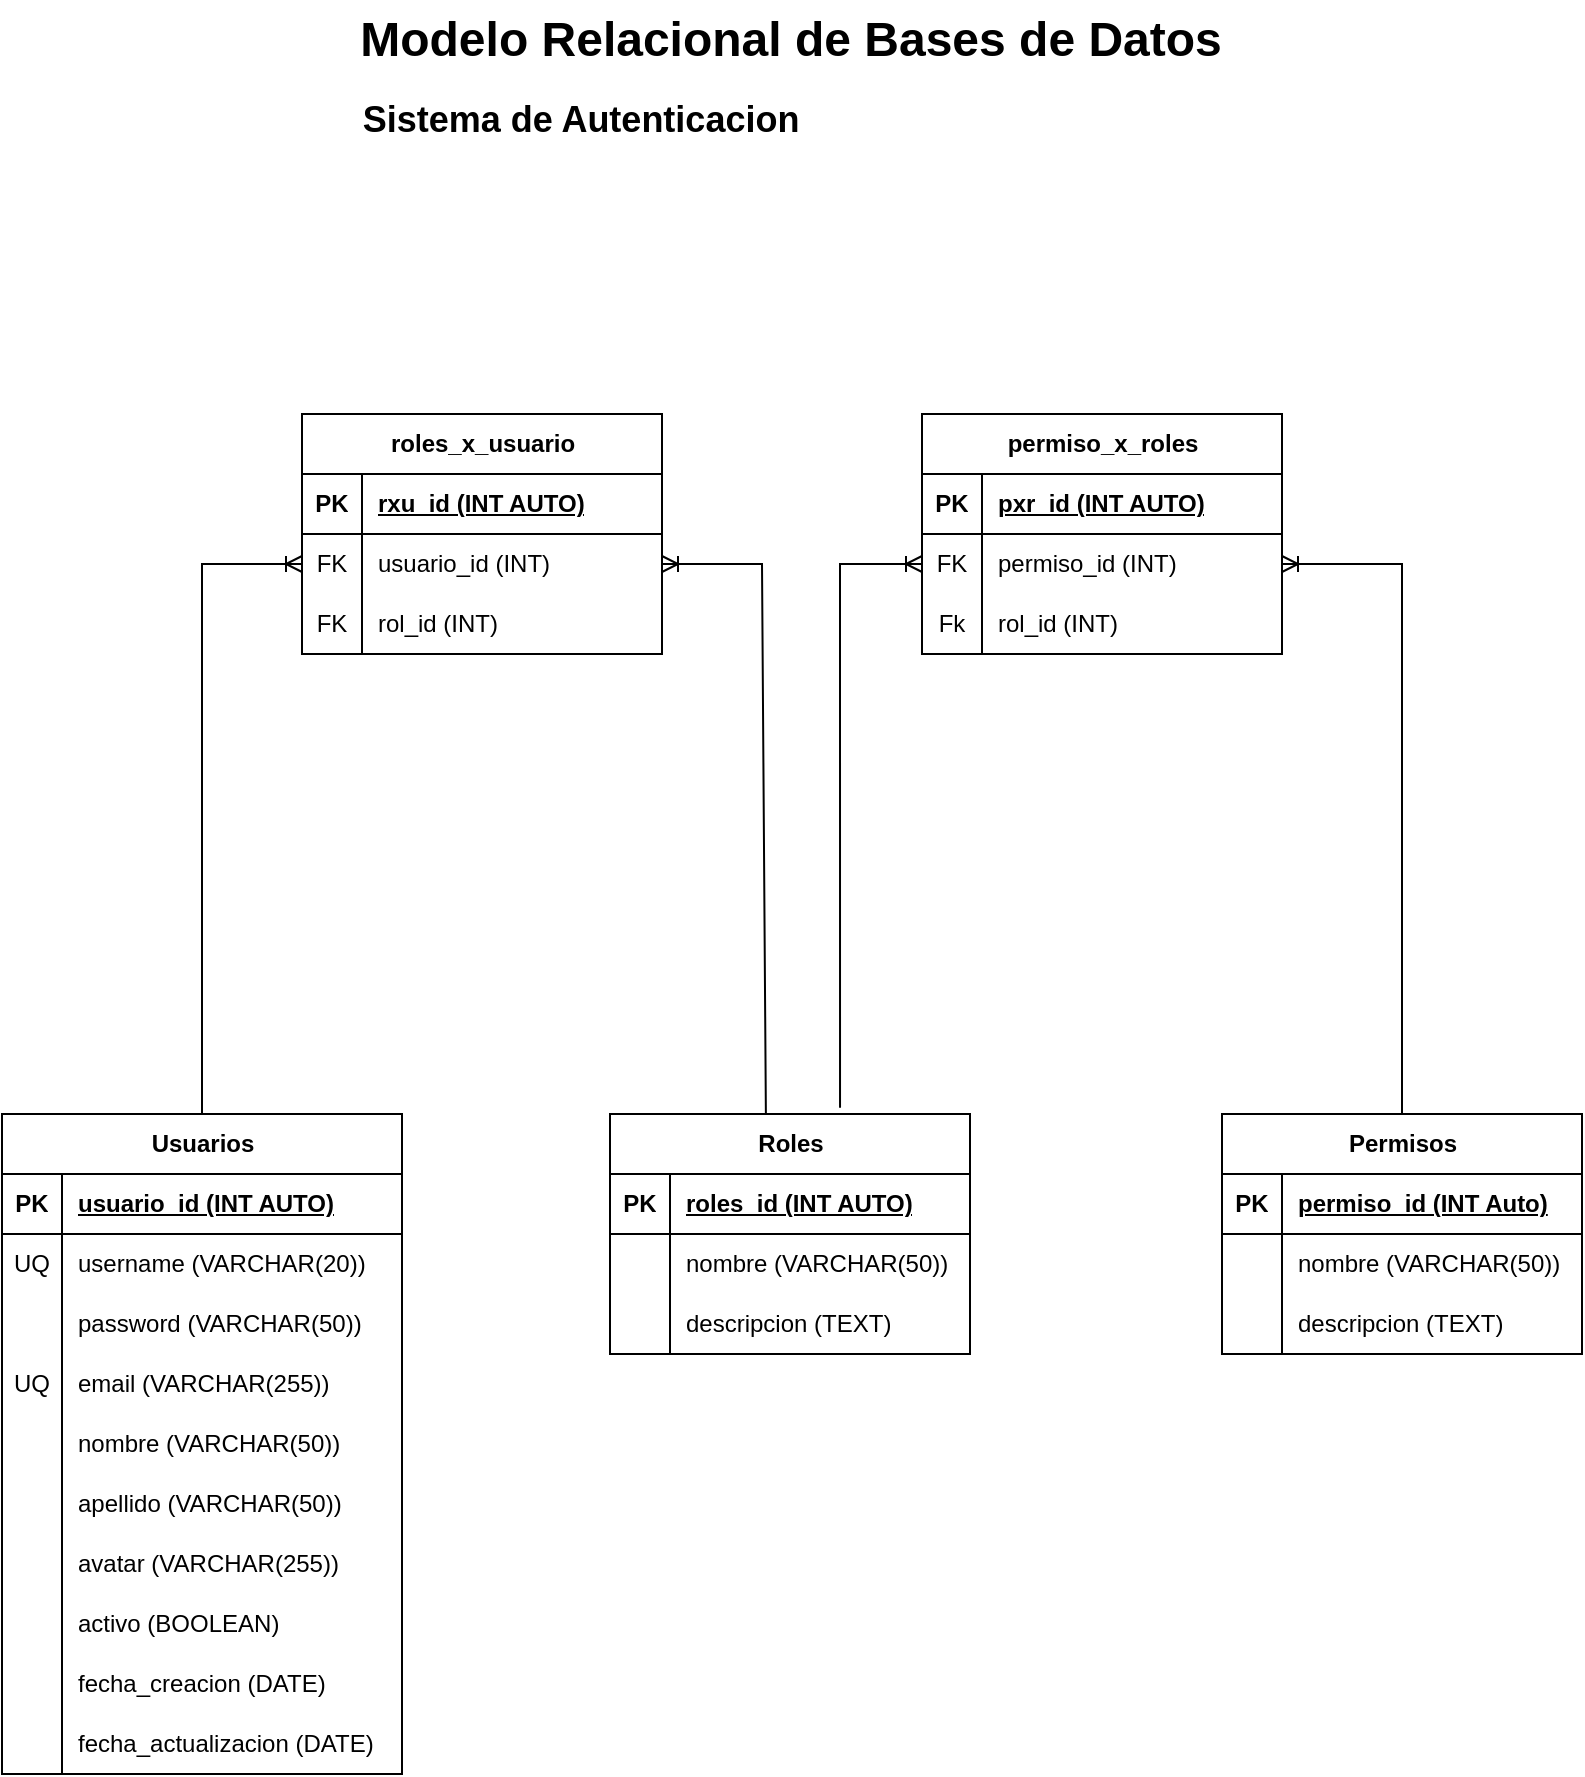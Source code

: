 <mxfile version="21.5.0" type="device">
  <diagram name="Página-1" id="HRkpvFOLM3i3v4NbCdB6">
    <mxGraphModel dx="1111" dy="746" grid="1" gridSize="10" guides="1" tooltips="1" connect="1" arrows="1" fold="1" page="1" pageScale="1" pageWidth="827" pageHeight="1169" math="0" shadow="0">
      <root>
        <mxCell id="0" />
        <mxCell id="1" parent="0" />
        <mxCell id="r4TksvU6u_70R4QVuM4p-1" value="&lt;font style=&quot;font-size: 24px;&quot;&gt;&lt;b&gt;Modelo Relacional de Bases de Datos&lt;/b&gt;&lt;/font&gt;" style="text;html=1;align=center;verticalAlign=middle;resizable=0;points=[];autosize=1;strokeColor=none;fillColor=none;" vertex="1" parent="1">
          <mxGeometry x="189" y="13" width="450" height="40" as="geometry" />
        </mxCell>
        <mxCell id="r4TksvU6u_70R4QVuM4p-2" value="&lt;b&gt;&lt;font style=&quot;font-size: 18px;&quot;&gt;Sistema de Autenticacion&lt;/font&gt;&lt;/b&gt;" style="text;html=1;align=center;verticalAlign=middle;resizable=0;points=[];autosize=1;strokeColor=none;fillColor=none;" vertex="1" parent="1">
          <mxGeometry x="189" y="53" width="240" height="40" as="geometry" />
        </mxCell>
        <mxCell id="r4TksvU6u_70R4QVuM4p-3" value="roles_x_usuario" style="shape=table;startSize=30;container=1;collapsible=1;childLayout=tableLayout;fixedRows=1;rowLines=0;fontStyle=1;align=center;resizeLast=1;html=1;" vertex="1" parent="1">
          <mxGeometry x="170" y="220" width="180" height="120" as="geometry" />
        </mxCell>
        <mxCell id="r4TksvU6u_70R4QVuM4p-4" value="" style="shape=tableRow;horizontal=0;startSize=0;swimlaneHead=0;swimlaneBody=0;fillColor=none;collapsible=0;dropTarget=0;points=[[0,0.5],[1,0.5]];portConstraint=eastwest;top=0;left=0;right=0;bottom=1;" vertex="1" parent="r4TksvU6u_70R4QVuM4p-3">
          <mxGeometry y="30" width="180" height="30" as="geometry" />
        </mxCell>
        <mxCell id="r4TksvU6u_70R4QVuM4p-5" value="PK" style="shape=partialRectangle;connectable=0;fillColor=none;top=0;left=0;bottom=0;right=0;fontStyle=1;overflow=hidden;whiteSpace=wrap;html=1;" vertex="1" parent="r4TksvU6u_70R4QVuM4p-4">
          <mxGeometry width="30" height="30" as="geometry">
            <mxRectangle width="30" height="30" as="alternateBounds" />
          </mxGeometry>
        </mxCell>
        <mxCell id="r4TksvU6u_70R4QVuM4p-6" value="rxu_id (INT AUTO)" style="shape=partialRectangle;connectable=0;fillColor=none;top=0;left=0;bottom=0;right=0;align=left;spacingLeft=6;fontStyle=5;overflow=hidden;whiteSpace=wrap;html=1;" vertex="1" parent="r4TksvU6u_70R4QVuM4p-4">
          <mxGeometry x="30" width="150" height="30" as="geometry">
            <mxRectangle width="150" height="30" as="alternateBounds" />
          </mxGeometry>
        </mxCell>
        <mxCell id="r4TksvU6u_70R4QVuM4p-7" value="" style="shape=tableRow;horizontal=0;startSize=0;swimlaneHead=0;swimlaneBody=0;fillColor=none;collapsible=0;dropTarget=0;points=[[0,0.5],[1,0.5]];portConstraint=eastwest;top=0;left=0;right=0;bottom=0;" vertex="1" parent="r4TksvU6u_70R4QVuM4p-3">
          <mxGeometry y="60" width="180" height="30" as="geometry" />
        </mxCell>
        <mxCell id="r4TksvU6u_70R4QVuM4p-8" value="FK" style="shape=partialRectangle;connectable=0;fillColor=none;top=0;left=0;bottom=0;right=0;editable=1;overflow=hidden;whiteSpace=wrap;html=1;" vertex="1" parent="r4TksvU6u_70R4QVuM4p-7">
          <mxGeometry width="30" height="30" as="geometry">
            <mxRectangle width="30" height="30" as="alternateBounds" />
          </mxGeometry>
        </mxCell>
        <mxCell id="r4TksvU6u_70R4QVuM4p-9" value="usuario_id (INT)" style="shape=partialRectangle;connectable=0;fillColor=none;top=0;left=0;bottom=0;right=0;align=left;spacingLeft=6;overflow=hidden;whiteSpace=wrap;html=1;" vertex="1" parent="r4TksvU6u_70R4QVuM4p-7">
          <mxGeometry x="30" width="150" height="30" as="geometry">
            <mxRectangle width="150" height="30" as="alternateBounds" />
          </mxGeometry>
        </mxCell>
        <mxCell id="r4TksvU6u_70R4QVuM4p-10" value="" style="shape=tableRow;horizontal=0;startSize=0;swimlaneHead=0;swimlaneBody=0;fillColor=none;collapsible=0;dropTarget=0;points=[[0,0.5],[1,0.5]];portConstraint=eastwest;top=0;left=0;right=0;bottom=0;" vertex="1" parent="r4TksvU6u_70R4QVuM4p-3">
          <mxGeometry y="90" width="180" height="30" as="geometry" />
        </mxCell>
        <mxCell id="r4TksvU6u_70R4QVuM4p-11" value="FK" style="shape=partialRectangle;connectable=0;fillColor=none;top=0;left=0;bottom=0;right=0;editable=1;overflow=hidden;whiteSpace=wrap;html=1;" vertex="1" parent="r4TksvU6u_70R4QVuM4p-10">
          <mxGeometry width="30" height="30" as="geometry">
            <mxRectangle width="30" height="30" as="alternateBounds" />
          </mxGeometry>
        </mxCell>
        <mxCell id="r4TksvU6u_70R4QVuM4p-12" value="rol_id (INT)" style="shape=partialRectangle;connectable=0;fillColor=none;top=0;left=0;bottom=0;right=0;align=left;spacingLeft=6;overflow=hidden;whiteSpace=wrap;html=1;" vertex="1" parent="r4TksvU6u_70R4QVuM4p-10">
          <mxGeometry x="30" width="150" height="30" as="geometry">
            <mxRectangle width="150" height="30" as="alternateBounds" />
          </mxGeometry>
        </mxCell>
        <mxCell id="r4TksvU6u_70R4QVuM4p-16" value="Permisos" style="shape=table;startSize=30;container=1;collapsible=1;childLayout=tableLayout;fixedRows=1;rowLines=0;fontStyle=1;align=center;resizeLast=1;html=1;" vertex="1" parent="1">
          <mxGeometry x="630" y="570" width="180" height="120" as="geometry" />
        </mxCell>
        <mxCell id="r4TksvU6u_70R4QVuM4p-17" value="" style="shape=tableRow;horizontal=0;startSize=0;swimlaneHead=0;swimlaneBody=0;fillColor=none;collapsible=0;dropTarget=0;points=[[0,0.5],[1,0.5]];portConstraint=eastwest;top=0;left=0;right=0;bottom=1;" vertex="1" parent="r4TksvU6u_70R4QVuM4p-16">
          <mxGeometry y="30" width="180" height="30" as="geometry" />
        </mxCell>
        <mxCell id="r4TksvU6u_70R4QVuM4p-18" value="PK" style="shape=partialRectangle;connectable=0;fillColor=none;top=0;left=0;bottom=0;right=0;fontStyle=1;overflow=hidden;whiteSpace=wrap;html=1;" vertex="1" parent="r4TksvU6u_70R4QVuM4p-17">
          <mxGeometry width="30" height="30" as="geometry">
            <mxRectangle width="30" height="30" as="alternateBounds" />
          </mxGeometry>
        </mxCell>
        <mxCell id="r4TksvU6u_70R4QVuM4p-19" value="permiso_id (INT Auto)" style="shape=partialRectangle;connectable=0;fillColor=none;top=0;left=0;bottom=0;right=0;align=left;spacingLeft=6;fontStyle=5;overflow=hidden;whiteSpace=wrap;html=1;" vertex="1" parent="r4TksvU6u_70R4QVuM4p-17">
          <mxGeometry x="30" width="150" height="30" as="geometry">
            <mxRectangle width="150" height="30" as="alternateBounds" />
          </mxGeometry>
        </mxCell>
        <mxCell id="r4TksvU6u_70R4QVuM4p-20" value="" style="shape=tableRow;horizontal=0;startSize=0;swimlaneHead=0;swimlaneBody=0;fillColor=none;collapsible=0;dropTarget=0;points=[[0,0.5],[1,0.5]];portConstraint=eastwest;top=0;left=0;right=0;bottom=0;" vertex="1" parent="r4TksvU6u_70R4QVuM4p-16">
          <mxGeometry y="60" width="180" height="30" as="geometry" />
        </mxCell>
        <mxCell id="r4TksvU6u_70R4QVuM4p-21" value="" style="shape=partialRectangle;connectable=0;fillColor=none;top=0;left=0;bottom=0;right=0;editable=1;overflow=hidden;whiteSpace=wrap;html=1;" vertex="1" parent="r4TksvU6u_70R4QVuM4p-20">
          <mxGeometry width="30" height="30" as="geometry">
            <mxRectangle width="30" height="30" as="alternateBounds" />
          </mxGeometry>
        </mxCell>
        <mxCell id="r4TksvU6u_70R4QVuM4p-22" value="nombre (VARCHAR(50))" style="shape=partialRectangle;connectable=0;fillColor=none;top=0;left=0;bottom=0;right=0;align=left;spacingLeft=6;overflow=hidden;whiteSpace=wrap;html=1;" vertex="1" parent="r4TksvU6u_70R4QVuM4p-20">
          <mxGeometry x="30" width="150" height="30" as="geometry">
            <mxRectangle width="150" height="30" as="alternateBounds" />
          </mxGeometry>
        </mxCell>
        <mxCell id="r4TksvU6u_70R4QVuM4p-23" value="" style="shape=tableRow;horizontal=0;startSize=0;swimlaneHead=0;swimlaneBody=0;fillColor=none;collapsible=0;dropTarget=0;points=[[0,0.5],[1,0.5]];portConstraint=eastwest;top=0;left=0;right=0;bottom=0;" vertex="1" parent="r4TksvU6u_70R4QVuM4p-16">
          <mxGeometry y="90" width="180" height="30" as="geometry" />
        </mxCell>
        <mxCell id="r4TksvU6u_70R4QVuM4p-24" value="" style="shape=partialRectangle;connectable=0;fillColor=none;top=0;left=0;bottom=0;right=0;editable=1;overflow=hidden;whiteSpace=wrap;html=1;" vertex="1" parent="r4TksvU6u_70R4QVuM4p-23">
          <mxGeometry width="30" height="30" as="geometry">
            <mxRectangle width="30" height="30" as="alternateBounds" />
          </mxGeometry>
        </mxCell>
        <mxCell id="r4TksvU6u_70R4QVuM4p-25" value="descripcion (TEXT)" style="shape=partialRectangle;connectable=0;fillColor=none;top=0;left=0;bottom=0;right=0;align=left;spacingLeft=6;overflow=hidden;whiteSpace=wrap;html=1;" vertex="1" parent="r4TksvU6u_70R4QVuM4p-23">
          <mxGeometry x="30" width="150" height="30" as="geometry">
            <mxRectangle width="150" height="30" as="alternateBounds" />
          </mxGeometry>
        </mxCell>
        <mxCell id="r4TksvU6u_70R4QVuM4p-29" value="Roles" style="shape=table;startSize=30;container=1;collapsible=1;childLayout=tableLayout;fixedRows=1;rowLines=0;fontStyle=1;align=center;resizeLast=1;html=1;" vertex="1" parent="1">
          <mxGeometry x="324" y="570" width="180" height="120" as="geometry" />
        </mxCell>
        <mxCell id="r4TksvU6u_70R4QVuM4p-30" value="" style="shape=tableRow;horizontal=0;startSize=0;swimlaneHead=0;swimlaneBody=0;fillColor=none;collapsible=0;dropTarget=0;points=[[0,0.5],[1,0.5]];portConstraint=eastwest;top=0;left=0;right=0;bottom=1;" vertex="1" parent="r4TksvU6u_70R4QVuM4p-29">
          <mxGeometry y="30" width="180" height="30" as="geometry" />
        </mxCell>
        <mxCell id="r4TksvU6u_70R4QVuM4p-31" value="PK" style="shape=partialRectangle;connectable=0;fillColor=none;top=0;left=0;bottom=0;right=0;fontStyle=1;overflow=hidden;whiteSpace=wrap;html=1;" vertex="1" parent="r4TksvU6u_70R4QVuM4p-30">
          <mxGeometry width="30" height="30" as="geometry">
            <mxRectangle width="30" height="30" as="alternateBounds" />
          </mxGeometry>
        </mxCell>
        <mxCell id="r4TksvU6u_70R4QVuM4p-32" value="roles_id (INT AUTO)" style="shape=partialRectangle;connectable=0;fillColor=none;top=0;left=0;bottom=0;right=0;align=left;spacingLeft=6;fontStyle=5;overflow=hidden;whiteSpace=wrap;html=1;" vertex="1" parent="r4TksvU6u_70R4QVuM4p-30">
          <mxGeometry x="30" width="150" height="30" as="geometry">
            <mxRectangle width="150" height="30" as="alternateBounds" />
          </mxGeometry>
        </mxCell>
        <mxCell id="r4TksvU6u_70R4QVuM4p-33" value="" style="shape=tableRow;horizontal=0;startSize=0;swimlaneHead=0;swimlaneBody=0;fillColor=none;collapsible=0;dropTarget=0;points=[[0,0.5],[1,0.5]];portConstraint=eastwest;top=0;left=0;right=0;bottom=0;" vertex="1" parent="r4TksvU6u_70R4QVuM4p-29">
          <mxGeometry y="60" width="180" height="30" as="geometry" />
        </mxCell>
        <mxCell id="r4TksvU6u_70R4QVuM4p-34" value="" style="shape=partialRectangle;connectable=0;fillColor=none;top=0;left=0;bottom=0;right=0;editable=1;overflow=hidden;whiteSpace=wrap;html=1;" vertex="1" parent="r4TksvU6u_70R4QVuM4p-33">
          <mxGeometry width="30" height="30" as="geometry">
            <mxRectangle width="30" height="30" as="alternateBounds" />
          </mxGeometry>
        </mxCell>
        <mxCell id="r4TksvU6u_70R4QVuM4p-35" value="nombre (VARCHAR(50))" style="shape=partialRectangle;connectable=0;fillColor=none;top=0;left=0;bottom=0;right=0;align=left;spacingLeft=6;overflow=hidden;whiteSpace=wrap;html=1;" vertex="1" parent="r4TksvU6u_70R4QVuM4p-33">
          <mxGeometry x="30" width="150" height="30" as="geometry">
            <mxRectangle width="150" height="30" as="alternateBounds" />
          </mxGeometry>
        </mxCell>
        <mxCell id="r4TksvU6u_70R4QVuM4p-36" value="" style="shape=tableRow;horizontal=0;startSize=0;swimlaneHead=0;swimlaneBody=0;fillColor=none;collapsible=0;dropTarget=0;points=[[0,0.5],[1,0.5]];portConstraint=eastwest;top=0;left=0;right=0;bottom=0;" vertex="1" parent="r4TksvU6u_70R4QVuM4p-29">
          <mxGeometry y="90" width="180" height="30" as="geometry" />
        </mxCell>
        <mxCell id="r4TksvU6u_70R4QVuM4p-37" value="" style="shape=partialRectangle;connectable=0;fillColor=none;top=0;left=0;bottom=0;right=0;editable=1;overflow=hidden;whiteSpace=wrap;html=1;" vertex="1" parent="r4TksvU6u_70R4QVuM4p-36">
          <mxGeometry width="30" height="30" as="geometry">
            <mxRectangle width="30" height="30" as="alternateBounds" />
          </mxGeometry>
        </mxCell>
        <mxCell id="r4TksvU6u_70R4QVuM4p-38" value="descripcion (TEXT)" style="shape=partialRectangle;connectable=0;fillColor=none;top=0;left=0;bottom=0;right=0;align=left;spacingLeft=6;overflow=hidden;whiteSpace=wrap;html=1;" vertex="1" parent="r4TksvU6u_70R4QVuM4p-36">
          <mxGeometry x="30" width="150" height="30" as="geometry">
            <mxRectangle width="150" height="30" as="alternateBounds" />
          </mxGeometry>
        </mxCell>
        <mxCell id="r4TksvU6u_70R4QVuM4p-42" value="Usuarios" style="shape=table;startSize=30;container=1;collapsible=1;childLayout=tableLayout;fixedRows=1;rowLines=0;fontStyle=1;align=center;resizeLast=1;html=1;" vertex="1" parent="1">
          <mxGeometry x="20" y="570" width="200" height="330" as="geometry" />
        </mxCell>
        <mxCell id="r4TksvU6u_70R4QVuM4p-43" value="" style="shape=tableRow;horizontal=0;startSize=0;swimlaneHead=0;swimlaneBody=0;fillColor=none;collapsible=0;dropTarget=0;points=[[0,0.5],[1,0.5]];portConstraint=eastwest;top=0;left=0;right=0;bottom=1;" vertex="1" parent="r4TksvU6u_70R4QVuM4p-42">
          <mxGeometry y="30" width="200" height="30" as="geometry" />
        </mxCell>
        <mxCell id="r4TksvU6u_70R4QVuM4p-44" value="PK" style="shape=partialRectangle;connectable=0;fillColor=none;top=0;left=0;bottom=0;right=0;fontStyle=1;overflow=hidden;whiteSpace=wrap;html=1;" vertex="1" parent="r4TksvU6u_70R4QVuM4p-43">
          <mxGeometry width="30" height="30" as="geometry">
            <mxRectangle width="30" height="30" as="alternateBounds" />
          </mxGeometry>
        </mxCell>
        <mxCell id="r4TksvU6u_70R4QVuM4p-45" value="usuario_id (INT AUTO)" style="shape=partialRectangle;connectable=0;fillColor=none;top=0;left=0;bottom=0;right=0;align=left;spacingLeft=6;fontStyle=5;overflow=hidden;whiteSpace=wrap;html=1;" vertex="1" parent="r4TksvU6u_70R4QVuM4p-43">
          <mxGeometry x="30" width="170" height="30" as="geometry">
            <mxRectangle width="170" height="30" as="alternateBounds" />
          </mxGeometry>
        </mxCell>
        <mxCell id="r4TksvU6u_70R4QVuM4p-46" value="" style="shape=tableRow;horizontal=0;startSize=0;swimlaneHead=0;swimlaneBody=0;fillColor=none;collapsible=0;dropTarget=0;points=[[0,0.5],[1,0.5]];portConstraint=eastwest;top=0;left=0;right=0;bottom=0;" vertex="1" parent="r4TksvU6u_70R4QVuM4p-42">
          <mxGeometry y="60" width="200" height="30" as="geometry" />
        </mxCell>
        <mxCell id="r4TksvU6u_70R4QVuM4p-47" value="UQ" style="shape=partialRectangle;connectable=0;fillColor=none;top=0;left=0;bottom=0;right=0;editable=1;overflow=hidden;whiteSpace=wrap;html=1;" vertex="1" parent="r4TksvU6u_70R4QVuM4p-46">
          <mxGeometry width="30" height="30" as="geometry">
            <mxRectangle width="30" height="30" as="alternateBounds" />
          </mxGeometry>
        </mxCell>
        <mxCell id="r4TksvU6u_70R4QVuM4p-48" value="username (VARCHAR(20))" style="shape=partialRectangle;connectable=0;fillColor=none;top=0;left=0;bottom=0;right=0;align=left;spacingLeft=6;overflow=hidden;whiteSpace=wrap;html=1;" vertex="1" parent="r4TksvU6u_70R4QVuM4p-46">
          <mxGeometry x="30" width="170" height="30" as="geometry">
            <mxRectangle width="170" height="30" as="alternateBounds" />
          </mxGeometry>
        </mxCell>
        <mxCell id="r4TksvU6u_70R4QVuM4p-49" value="" style="shape=tableRow;horizontal=0;startSize=0;swimlaneHead=0;swimlaneBody=0;fillColor=none;collapsible=0;dropTarget=0;points=[[0,0.5],[1,0.5]];portConstraint=eastwest;top=0;left=0;right=0;bottom=0;" vertex="1" parent="r4TksvU6u_70R4QVuM4p-42">
          <mxGeometry y="90" width="200" height="30" as="geometry" />
        </mxCell>
        <mxCell id="r4TksvU6u_70R4QVuM4p-50" value="" style="shape=partialRectangle;connectable=0;fillColor=none;top=0;left=0;bottom=0;right=0;editable=1;overflow=hidden;whiteSpace=wrap;html=1;" vertex="1" parent="r4TksvU6u_70R4QVuM4p-49">
          <mxGeometry width="30" height="30" as="geometry">
            <mxRectangle width="30" height="30" as="alternateBounds" />
          </mxGeometry>
        </mxCell>
        <mxCell id="r4TksvU6u_70R4QVuM4p-51" value="password (VARCHAR(50))" style="shape=partialRectangle;connectable=0;fillColor=none;top=0;left=0;bottom=0;right=0;align=left;spacingLeft=6;overflow=hidden;whiteSpace=wrap;html=1;" vertex="1" parent="r4TksvU6u_70R4QVuM4p-49">
          <mxGeometry x="30" width="170" height="30" as="geometry">
            <mxRectangle width="170" height="30" as="alternateBounds" />
          </mxGeometry>
        </mxCell>
        <mxCell id="r4TksvU6u_70R4QVuM4p-52" value="" style="shape=tableRow;horizontal=0;startSize=0;swimlaneHead=0;swimlaneBody=0;fillColor=none;collapsible=0;dropTarget=0;points=[[0,0.5],[1,0.5]];portConstraint=eastwest;top=0;left=0;right=0;bottom=0;" vertex="1" parent="r4TksvU6u_70R4QVuM4p-42">
          <mxGeometry y="120" width="200" height="30" as="geometry" />
        </mxCell>
        <mxCell id="r4TksvU6u_70R4QVuM4p-53" value="UQ" style="shape=partialRectangle;connectable=0;fillColor=none;top=0;left=0;bottom=0;right=0;editable=1;overflow=hidden;whiteSpace=wrap;html=1;" vertex="1" parent="r4TksvU6u_70R4QVuM4p-52">
          <mxGeometry width="30" height="30" as="geometry">
            <mxRectangle width="30" height="30" as="alternateBounds" />
          </mxGeometry>
        </mxCell>
        <mxCell id="r4TksvU6u_70R4QVuM4p-54" value="email (VARCHAR(255))" style="shape=partialRectangle;connectable=0;fillColor=none;top=0;left=0;bottom=0;right=0;align=left;spacingLeft=6;overflow=hidden;whiteSpace=wrap;html=1;" vertex="1" parent="r4TksvU6u_70R4QVuM4p-52">
          <mxGeometry x="30" width="170" height="30" as="geometry">
            <mxRectangle width="170" height="30" as="alternateBounds" />
          </mxGeometry>
        </mxCell>
        <mxCell id="r4TksvU6u_70R4QVuM4p-69" value="" style="shape=tableRow;horizontal=0;startSize=0;swimlaneHead=0;swimlaneBody=0;fillColor=none;collapsible=0;dropTarget=0;points=[[0,0.5],[1,0.5]];portConstraint=eastwest;top=0;left=0;right=0;bottom=0;" vertex="1" parent="r4TksvU6u_70R4QVuM4p-42">
          <mxGeometry y="150" width="200" height="30" as="geometry" />
        </mxCell>
        <mxCell id="r4TksvU6u_70R4QVuM4p-70" value="" style="shape=partialRectangle;connectable=0;fillColor=none;top=0;left=0;bottom=0;right=0;editable=1;overflow=hidden;whiteSpace=wrap;html=1;" vertex="1" parent="r4TksvU6u_70R4QVuM4p-69">
          <mxGeometry width="30" height="30" as="geometry">
            <mxRectangle width="30" height="30" as="alternateBounds" />
          </mxGeometry>
        </mxCell>
        <mxCell id="r4TksvU6u_70R4QVuM4p-71" value="nombre (VARCHAR(50))" style="shape=partialRectangle;connectable=0;fillColor=none;top=0;left=0;bottom=0;right=0;align=left;spacingLeft=6;overflow=hidden;whiteSpace=wrap;html=1;" vertex="1" parent="r4TksvU6u_70R4QVuM4p-69">
          <mxGeometry x="30" width="170" height="30" as="geometry">
            <mxRectangle width="170" height="30" as="alternateBounds" />
          </mxGeometry>
        </mxCell>
        <mxCell id="r4TksvU6u_70R4QVuM4p-72" value="" style="shape=tableRow;horizontal=0;startSize=0;swimlaneHead=0;swimlaneBody=0;fillColor=none;collapsible=0;dropTarget=0;points=[[0,0.5],[1,0.5]];portConstraint=eastwest;top=0;left=0;right=0;bottom=0;" vertex="1" parent="r4TksvU6u_70R4QVuM4p-42">
          <mxGeometry y="180" width="200" height="30" as="geometry" />
        </mxCell>
        <mxCell id="r4TksvU6u_70R4QVuM4p-73" value="" style="shape=partialRectangle;connectable=0;fillColor=none;top=0;left=0;bottom=0;right=0;editable=1;overflow=hidden;whiteSpace=wrap;html=1;" vertex="1" parent="r4TksvU6u_70R4QVuM4p-72">
          <mxGeometry width="30" height="30" as="geometry">
            <mxRectangle width="30" height="30" as="alternateBounds" />
          </mxGeometry>
        </mxCell>
        <mxCell id="r4TksvU6u_70R4QVuM4p-74" value="apellido (VARCHAR(50))" style="shape=partialRectangle;connectable=0;fillColor=none;top=0;left=0;bottom=0;right=0;align=left;spacingLeft=6;overflow=hidden;whiteSpace=wrap;html=1;" vertex="1" parent="r4TksvU6u_70R4QVuM4p-72">
          <mxGeometry x="30" width="170" height="30" as="geometry">
            <mxRectangle width="170" height="30" as="alternateBounds" />
          </mxGeometry>
        </mxCell>
        <mxCell id="r4TksvU6u_70R4QVuM4p-75" value="" style="shape=tableRow;horizontal=0;startSize=0;swimlaneHead=0;swimlaneBody=0;fillColor=none;collapsible=0;dropTarget=0;points=[[0,0.5],[1,0.5]];portConstraint=eastwest;top=0;left=0;right=0;bottom=0;" vertex="1" parent="r4TksvU6u_70R4QVuM4p-42">
          <mxGeometry y="210" width="200" height="30" as="geometry" />
        </mxCell>
        <mxCell id="r4TksvU6u_70R4QVuM4p-76" value="" style="shape=partialRectangle;connectable=0;fillColor=none;top=0;left=0;bottom=0;right=0;editable=1;overflow=hidden;whiteSpace=wrap;html=1;" vertex="1" parent="r4TksvU6u_70R4QVuM4p-75">
          <mxGeometry width="30" height="30" as="geometry">
            <mxRectangle width="30" height="30" as="alternateBounds" />
          </mxGeometry>
        </mxCell>
        <mxCell id="r4TksvU6u_70R4QVuM4p-77" value="avatar (VARCHAR(255))" style="shape=partialRectangle;connectable=0;fillColor=none;top=0;left=0;bottom=0;right=0;align=left;spacingLeft=6;overflow=hidden;whiteSpace=wrap;html=1;" vertex="1" parent="r4TksvU6u_70R4QVuM4p-75">
          <mxGeometry x="30" width="170" height="30" as="geometry">
            <mxRectangle width="170" height="30" as="alternateBounds" />
          </mxGeometry>
        </mxCell>
        <mxCell id="r4TksvU6u_70R4QVuM4p-78" value="" style="shape=tableRow;horizontal=0;startSize=0;swimlaneHead=0;swimlaneBody=0;fillColor=none;collapsible=0;dropTarget=0;points=[[0,0.5],[1,0.5]];portConstraint=eastwest;top=0;left=0;right=0;bottom=0;" vertex="1" parent="r4TksvU6u_70R4QVuM4p-42">
          <mxGeometry y="240" width="200" height="30" as="geometry" />
        </mxCell>
        <mxCell id="r4TksvU6u_70R4QVuM4p-79" value="" style="shape=partialRectangle;connectable=0;fillColor=none;top=0;left=0;bottom=0;right=0;editable=1;overflow=hidden;whiteSpace=wrap;html=1;" vertex="1" parent="r4TksvU6u_70R4QVuM4p-78">
          <mxGeometry width="30" height="30" as="geometry">
            <mxRectangle width="30" height="30" as="alternateBounds" />
          </mxGeometry>
        </mxCell>
        <mxCell id="r4TksvU6u_70R4QVuM4p-80" value="activo (BOOLEAN)" style="shape=partialRectangle;connectable=0;fillColor=none;top=0;left=0;bottom=0;right=0;align=left;spacingLeft=6;overflow=hidden;whiteSpace=wrap;html=1;" vertex="1" parent="r4TksvU6u_70R4QVuM4p-78">
          <mxGeometry x="30" width="170" height="30" as="geometry">
            <mxRectangle width="170" height="30" as="alternateBounds" />
          </mxGeometry>
        </mxCell>
        <mxCell id="r4TksvU6u_70R4QVuM4p-81" value="" style="shape=tableRow;horizontal=0;startSize=0;swimlaneHead=0;swimlaneBody=0;fillColor=none;collapsible=0;dropTarget=0;points=[[0,0.5],[1,0.5]];portConstraint=eastwest;top=0;left=0;right=0;bottom=0;" vertex="1" parent="r4TksvU6u_70R4QVuM4p-42">
          <mxGeometry y="270" width="200" height="30" as="geometry" />
        </mxCell>
        <mxCell id="r4TksvU6u_70R4QVuM4p-82" value="" style="shape=partialRectangle;connectable=0;fillColor=none;top=0;left=0;bottom=0;right=0;editable=1;overflow=hidden;whiteSpace=wrap;html=1;" vertex="1" parent="r4TksvU6u_70R4QVuM4p-81">
          <mxGeometry width="30" height="30" as="geometry">
            <mxRectangle width="30" height="30" as="alternateBounds" />
          </mxGeometry>
        </mxCell>
        <mxCell id="r4TksvU6u_70R4QVuM4p-83" value="fecha_creacion (DATE)" style="shape=partialRectangle;connectable=0;fillColor=none;top=0;left=0;bottom=0;right=0;align=left;spacingLeft=6;overflow=hidden;whiteSpace=wrap;html=1;" vertex="1" parent="r4TksvU6u_70R4QVuM4p-81">
          <mxGeometry x="30" width="170" height="30" as="geometry">
            <mxRectangle width="170" height="30" as="alternateBounds" />
          </mxGeometry>
        </mxCell>
        <mxCell id="r4TksvU6u_70R4QVuM4p-84" value="" style="shape=tableRow;horizontal=0;startSize=0;swimlaneHead=0;swimlaneBody=0;fillColor=none;collapsible=0;dropTarget=0;points=[[0,0.5],[1,0.5]];portConstraint=eastwest;top=0;left=0;right=0;bottom=0;" vertex="1" parent="r4TksvU6u_70R4QVuM4p-42">
          <mxGeometry y="300" width="200" height="30" as="geometry" />
        </mxCell>
        <mxCell id="r4TksvU6u_70R4QVuM4p-85" value="" style="shape=partialRectangle;connectable=0;fillColor=none;top=0;left=0;bottom=0;right=0;editable=1;overflow=hidden;whiteSpace=wrap;html=1;" vertex="1" parent="r4TksvU6u_70R4QVuM4p-84">
          <mxGeometry width="30" height="30" as="geometry">
            <mxRectangle width="30" height="30" as="alternateBounds" />
          </mxGeometry>
        </mxCell>
        <mxCell id="r4TksvU6u_70R4QVuM4p-86" value="fecha_actualizacion (DATE)" style="shape=partialRectangle;connectable=0;fillColor=none;top=0;left=0;bottom=0;right=0;align=left;spacingLeft=6;overflow=hidden;whiteSpace=wrap;html=1;" vertex="1" parent="r4TksvU6u_70R4QVuM4p-84">
          <mxGeometry x="30" width="170" height="30" as="geometry">
            <mxRectangle width="170" height="30" as="alternateBounds" />
          </mxGeometry>
        </mxCell>
        <mxCell id="r4TksvU6u_70R4QVuM4p-55" value="permiso_x_roles" style="shape=table;startSize=30;container=1;collapsible=1;childLayout=tableLayout;fixedRows=1;rowLines=0;fontStyle=1;align=center;resizeLast=1;html=1;" vertex="1" parent="1">
          <mxGeometry x="480" y="220" width="180" height="120" as="geometry" />
        </mxCell>
        <mxCell id="r4TksvU6u_70R4QVuM4p-56" value="" style="shape=tableRow;horizontal=0;startSize=0;swimlaneHead=0;swimlaneBody=0;fillColor=none;collapsible=0;dropTarget=0;points=[[0,0.5],[1,0.5]];portConstraint=eastwest;top=0;left=0;right=0;bottom=1;" vertex="1" parent="r4TksvU6u_70R4QVuM4p-55">
          <mxGeometry y="30" width="180" height="30" as="geometry" />
        </mxCell>
        <mxCell id="r4TksvU6u_70R4QVuM4p-57" value="PK" style="shape=partialRectangle;connectable=0;fillColor=none;top=0;left=0;bottom=0;right=0;fontStyle=1;overflow=hidden;whiteSpace=wrap;html=1;" vertex="1" parent="r4TksvU6u_70R4QVuM4p-56">
          <mxGeometry width="30" height="30" as="geometry">
            <mxRectangle width="30" height="30" as="alternateBounds" />
          </mxGeometry>
        </mxCell>
        <mxCell id="r4TksvU6u_70R4QVuM4p-58" value="pxr_id (INT AUTO)" style="shape=partialRectangle;connectable=0;fillColor=none;top=0;left=0;bottom=0;right=0;align=left;spacingLeft=6;fontStyle=5;overflow=hidden;whiteSpace=wrap;html=1;" vertex="1" parent="r4TksvU6u_70R4QVuM4p-56">
          <mxGeometry x="30" width="150" height="30" as="geometry">
            <mxRectangle width="150" height="30" as="alternateBounds" />
          </mxGeometry>
        </mxCell>
        <mxCell id="r4TksvU6u_70R4QVuM4p-59" value="" style="shape=tableRow;horizontal=0;startSize=0;swimlaneHead=0;swimlaneBody=0;fillColor=none;collapsible=0;dropTarget=0;points=[[0,0.5],[1,0.5]];portConstraint=eastwest;top=0;left=0;right=0;bottom=0;" vertex="1" parent="r4TksvU6u_70R4QVuM4p-55">
          <mxGeometry y="60" width="180" height="30" as="geometry" />
        </mxCell>
        <mxCell id="r4TksvU6u_70R4QVuM4p-60" value="FK" style="shape=partialRectangle;connectable=0;fillColor=none;top=0;left=0;bottom=0;right=0;editable=1;overflow=hidden;whiteSpace=wrap;html=1;" vertex="1" parent="r4TksvU6u_70R4QVuM4p-59">
          <mxGeometry width="30" height="30" as="geometry">
            <mxRectangle width="30" height="30" as="alternateBounds" />
          </mxGeometry>
        </mxCell>
        <mxCell id="r4TksvU6u_70R4QVuM4p-61" value="permiso_id (INT)" style="shape=partialRectangle;connectable=0;fillColor=none;top=0;left=0;bottom=0;right=0;align=left;spacingLeft=6;overflow=hidden;whiteSpace=wrap;html=1;" vertex="1" parent="r4TksvU6u_70R4QVuM4p-59">
          <mxGeometry x="30" width="150" height="30" as="geometry">
            <mxRectangle width="150" height="30" as="alternateBounds" />
          </mxGeometry>
        </mxCell>
        <mxCell id="r4TksvU6u_70R4QVuM4p-62" value="" style="shape=tableRow;horizontal=0;startSize=0;swimlaneHead=0;swimlaneBody=0;fillColor=none;collapsible=0;dropTarget=0;points=[[0,0.5],[1,0.5]];portConstraint=eastwest;top=0;left=0;right=0;bottom=0;" vertex="1" parent="r4TksvU6u_70R4QVuM4p-55">
          <mxGeometry y="90" width="180" height="30" as="geometry" />
        </mxCell>
        <mxCell id="r4TksvU6u_70R4QVuM4p-63" value="Fk" style="shape=partialRectangle;connectable=0;fillColor=none;top=0;left=0;bottom=0;right=0;editable=1;overflow=hidden;whiteSpace=wrap;html=1;" vertex="1" parent="r4TksvU6u_70R4QVuM4p-62">
          <mxGeometry width="30" height="30" as="geometry">
            <mxRectangle width="30" height="30" as="alternateBounds" />
          </mxGeometry>
        </mxCell>
        <mxCell id="r4TksvU6u_70R4QVuM4p-64" value="rol_id (INT)" style="shape=partialRectangle;connectable=0;fillColor=none;top=0;left=0;bottom=0;right=0;align=left;spacingLeft=6;overflow=hidden;whiteSpace=wrap;html=1;" vertex="1" parent="r4TksvU6u_70R4QVuM4p-62">
          <mxGeometry x="30" width="150" height="30" as="geometry">
            <mxRectangle width="150" height="30" as="alternateBounds" />
          </mxGeometry>
        </mxCell>
        <mxCell id="r4TksvU6u_70R4QVuM4p-87" value="" style="fontSize=12;html=1;endArrow=ERoneToMany;rounded=0;entryX=0;entryY=0.5;entryDx=0;entryDy=0;exitX=0.5;exitY=0;exitDx=0;exitDy=0;" edge="1" parent="1" source="r4TksvU6u_70R4QVuM4p-42" target="r4TksvU6u_70R4QVuM4p-7">
          <mxGeometry width="100" height="100" relative="1" as="geometry">
            <mxPoint x="100" y="480" as="sourcePoint" />
            <mxPoint x="150" y="320" as="targetPoint" />
            <Array as="points">
              <mxPoint x="120" y="295" />
            </Array>
          </mxGeometry>
        </mxCell>
        <mxCell id="r4TksvU6u_70R4QVuM4p-88" value="" style="fontSize=12;html=1;endArrow=ERoneToMany;rounded=0;entryX=1;entryY=0.5;entryDx=0;entryDy=0;exitX=0.433;exitY=-0.002;exitDx=0;exitDy=0;exitPerimeter=0;" edge="1" parent="1" source="r4TksvU6u_70R4QVuM4p-29" target="r4TksvU6u_70R4QVuM4p-7">
          <mxGeometry width="100" height="100" relative="1" as="geometry">
            <mxPoint x="394" y="510" as="sourcePoint" />
            <mxPoint x="464" y="390" as="targetPoint" />
            <Array as="points">
              <mxPoint x="400" y="295" />
            </Array>
          </mxGeometry>
        </mxCell>
        <mxCell id="r4TksvU6u_70R4QVuM4p-89" value="" style="fontSize=12;html=1;endArrow=ERoneToMany;rounded=0;entryX=0;entryY=0.5;entryDx=0;entryDy=0;exitX=0.639;exitY=-0.026;exitDx=0;exitDy=0;exitPerimeter=0;" edge="1" parent="1" source="r4TksvU6u_70R4QVuM4p-29" target="r4TksvU6u_70R4QVuM4p-59">
          <mxGeometry width="100" height="100" relative="1" as="geometry">
            <mxPoint x="420" y="555" as="sourcePoint" />
            <mxPoint x="470" y="280" as="targetPoint" />
            <Array as="points">
              <mxPoint x="439" y="295" />
            </Array>
          </mxGeometry>
        </mxCell>
        <mxCell id="r4TksvU6u_70R4QVuM4p-90" value="" style="fontSize=12;html=1;endArrow=ERoneToMany;rounded=0;entryX=1;entryY=0.5;entryDx=0;entryDy=0;exitX=0.5;exitY=0;exitDx=0;exitDy=0;" edge="1" parent="1" source="r4TksvU6u_70R4QVuM4p-16" target="r4TksvU6u_70R4QVuM4p-59">
          <mxGeometry width="100" height="100" relative="1" as="geometry">
            <mxPoint x="772" y="555" as="sourcePoint" />
            <mxPoint x="720" y="280" as="targetPoint" />
            <Array as="points">
              <mxPoint x="720" y="295" />
            </Array>
          </mxGeometry>
        </mxCell>
      </root>
    </mxGraphModel>
  </diagram>
</mxfile>
